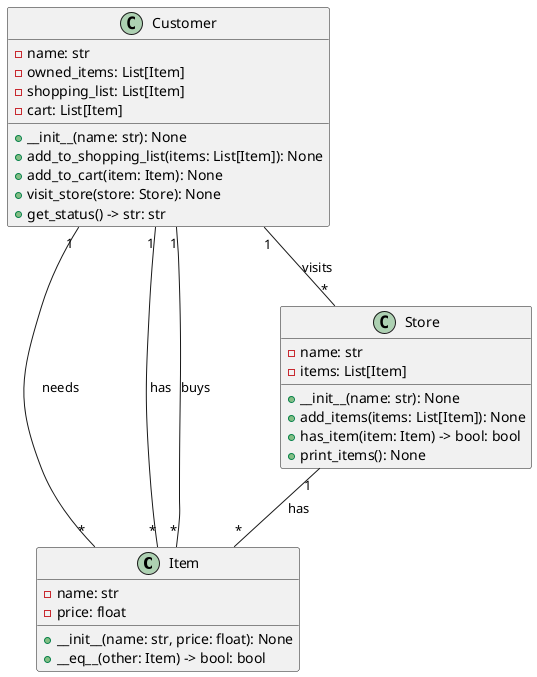@startuml store-customer

class Item {
    -name: str
    -price: float
    +__init__(name: str, price: float): None
    +__eq__(other: Item) -> bool: bool
}

class Store {
    -name: str
    -items: List[Item]
    +__init__(name: str): None
    +add_items(items: List[Item]): None
    ' adds items from "items" list to this store's list of items
    +has_item(item: Item) -> bool: bool
    ' checks if this store has a given item
    +print_items(): None
    ' prints all items this store has
}

class Customer {
    -name: str
    -owned_items: List[Item]
    -shopping_list: List[Item]
    -cart: List[Item]
    +__init__(name: str): None
    +add_to_shopping_list(items: List[Item]): None
    ' adds items from "items" list to this customer's shopping list if they are not already in this customer's list
    +add_to_cart(item: Item): None
    ' adds an item to this customer's cart and prints that they have added it to their cart
    +visit_store(store: Store): None
    ' makes this customer visit a store, adds all items from this customer's shopping list that are sold at that store has to the customer's cart, adds all items from cart to customer's "owned" list, removes all items in cart from shopping list, empties cart, prints what the customer bought at this store and prints customer's current status (from get_status)
    +get_status() -> str: str
    ' returns a string describing the items on the customer's shopping list and the items the customer owns
}

Store "1" -- "*" Item : has
Customer "1" -- "*" Item : needs
Customer "1" -- "*" Item : has
Customer "1" -- "*" Item : buys
Customer "1" -- "*" Store : visits

@enduml
